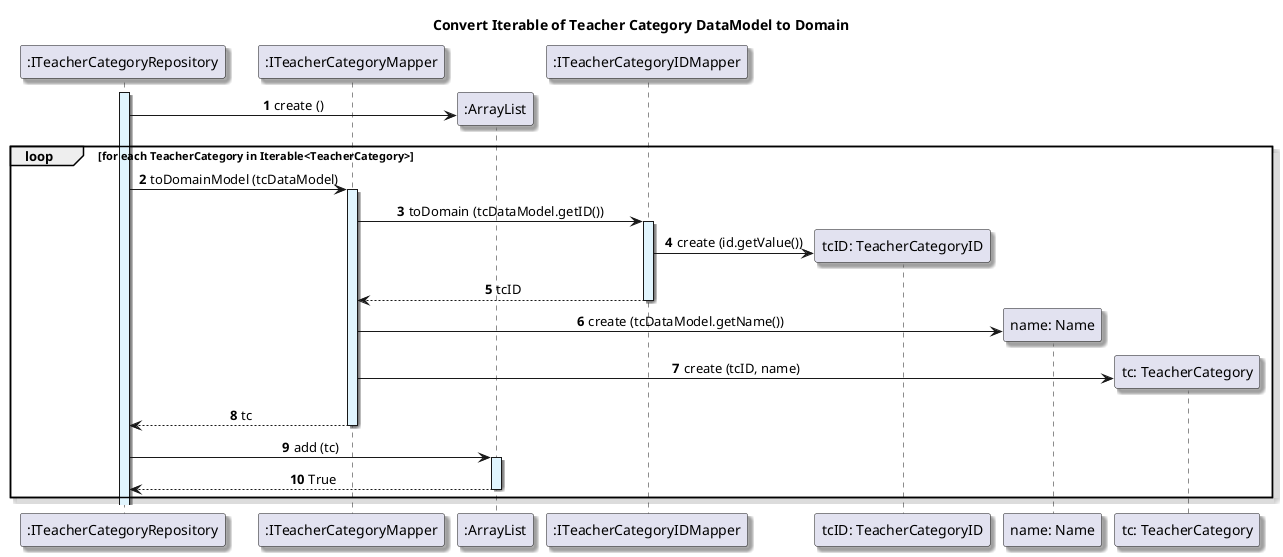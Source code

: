 @startuml

title Convert Iterable of Teacher Category DataModel to Domain

autonumber
skinparam {
  ActivityPadding 2
  ActivityMargin 2
  BoxPadding 2
}
skinparam defaultTextAlignment center
skinparam shadowing true

participant ":ITeacherCategoryRepository" as ITeacherCategoryRepository

activate ITeacherCategoryRepository #E1F5FE
participant ":ITeacherCategoryMapper" as tcMapper

create ":ArrayList"
ITeacherCategoryRepository -> ":ArrayList": create ()

loop for each TeacherCategory in Iterable<TeacherCategory>

ITeacherCategoryRepository -> tcMapper: toDomainModel (tcDataModel)
activate tcMapper #E1F5FE

participant ":ITeacherCategoryIDMapper" as tcIDMapper
tcMapper -> tcIDMapper: toDomain (tcDataModel.getID())
activate tcIDMapper #E1F5FE
create "tcID: TeacherCategoryID"
tcIDMapper -> "tcID: TeacherCategoryID": create (id.getValue())
tcIDMapper --> tcMapper: tcID
deactivate tcIDMapper

create "name: Name"
tcMapper -> "name: Name": create (tcDataModel.getName())

create "tc: TeacherCategory"
tcMapper -> "tc: TeacherCategory": create (tcID, name)

tcMapper --> ITeacherCategoryRepository: tc
deactivate tcMapper

ITeacherCategoryRepository -> ":ArrayList": add (tc)
activate ":ArrayList" #E1F5FE

":ArrayList" --> ITeacherCategoryRepository: True
deactivate ":ArrayList"

end


@enduml